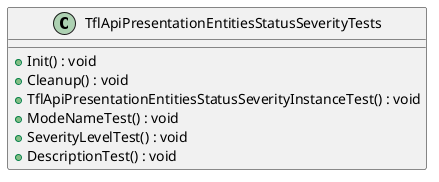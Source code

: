 @startuml
class TflApiPresentationEntitiesStatusSeverityTests {
    + Init() : void
    + Cleanup() : void
    + TflApiPresentationEntitiesStatusSeverityInstanceTest() : void
    + ModeNameTest() : void
    + SeverityLevelTest() : void
    + DescriptionTest() : void
}
@enduml
